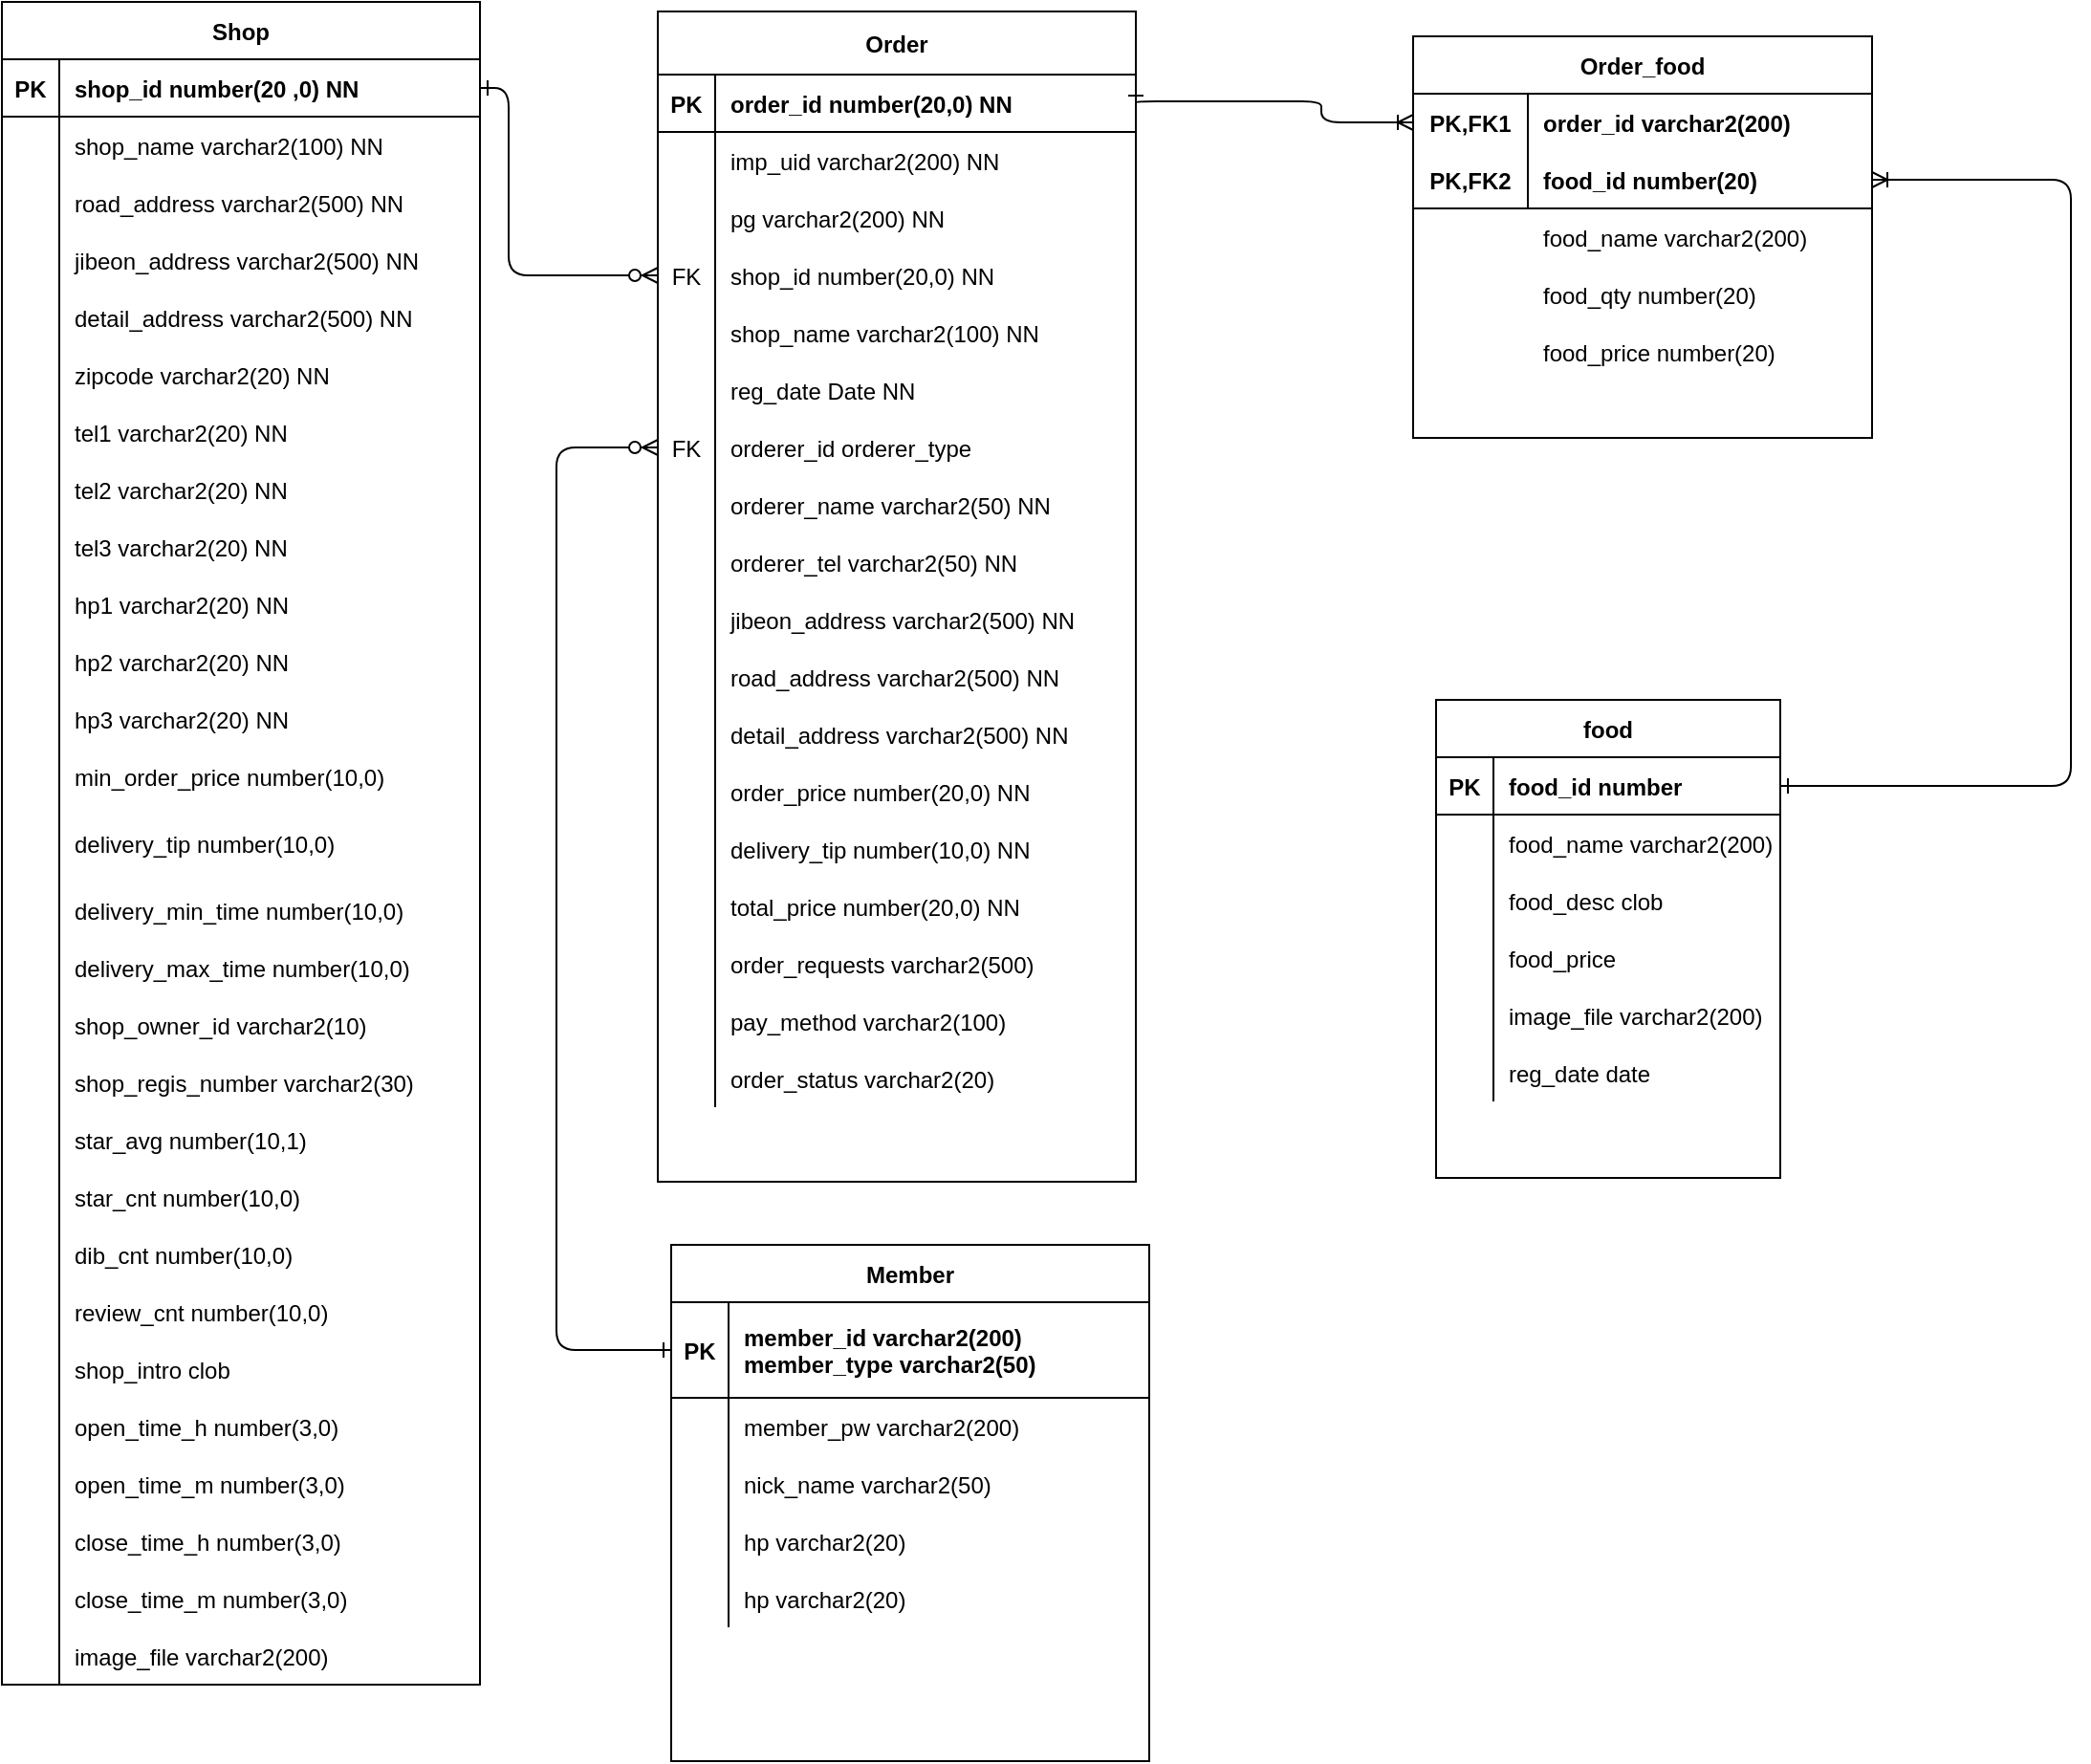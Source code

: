 <mxfile version="14.2.5" type="device"><diagram name="Page-1" id="c4acf3e9-155e-7222-9cf6-157b1a14988f"><mxGraphModel dx="629" dy="519" grid="1" gridSize="10" guides="1" tooltips="1" connect="1" arrows="1" fold="1" page="1" pageScale="1" pageWidth="2000" pageHeight="2000" background="#ffffff" math="0" shadow="0"><root><mxCell id="0"/><mxCell id="1" parent="0"/><mxCell id="vZHJDXO4wQrcUSz2vkI6-68" value="food" style="shape=table;startSize=30;container=1;collapsible=1;childLayout=tableLayout;fixedRows=1;rowLines=0;fontStyle=1;align=center;resizeLast=1;strokeColor=#000000;" parent="1" vertex="1"><mxGeometry x="760" y="465" width="180" height="250" as="geometry"/></mxCell><mxCell id="vZHJDXO4wQrcUSz2vkI6-69" value="" style="shape=partialRectangle;collapsible=0;dropTarget=0;pointerEvents=0;fillColor=none;top=0;left=0;bottom=1;right=0;points=[[0,0.5],[1,0.5]];portConstraint=eastwest;" parent="vZHJDXO4wQrcUSz2vkI6-68" vertex="1"><mxGeometry y="30" width="180" height="30" as="geometry"/></mxCell><mxCell id="vZHJDXO4wQrcUSz2vkI6-70" value="PK" style="shape=partialRectangle;connectable=0;fillColor=none;top=0;left=0;bottom=0;right=0;fontStyle=1;overflow=hidden;" parent="vZHJDXO4wQrcUSz2vkI6-69" vertex="1"><mxGeometry width="30" height="30" as="geometry"/></mxCell><mxCell id="vZHJDXO4wQrcUSz2vkI6-71" value="food_id number" style="shape=partialRectangle;connectable=0;fillColor=none;top=0;left=0;bottom=0;right=0;align=left;spacingLeft=6;fontStyle=1;overflow=hidden;" parent="vZHJDXO4wQrcUSz2vkI6-69" vertex="1"><mxGeometry x="30" width="150" height="30" as="geometry"/></mxCell><mxCell id="vZHJDXO4wQrcUSz2vkI6-72" value="" style="shape=partialRectangle;collapsible=0;dropTarget=0;pointerEvents=0;fillColor=none;top=0;left=0;bottom=0;right=0;points=[[0,0.5],[1,0.5]];portConstraint=eastwest;" parent="vZHJDXO4wQrcUSz2vkI6-68" vertex="1"><mxGeometry y="60" width="180" height="30" as="geometry"/></mxCell><mxCell id="vZHJDXO4wQrcUSz2vkI6-73" value="" style="shape=partialRectangle;connectable=0;fillColor=none;top=0;left=0;bottom=0;right=0;editable=1;overflow=hidden;" parent="vZHJDXO4wQrcUSz2vkI6-72" vertex="1"><mxGeometry width="30" height="30" as="geometry"/></mxCell><mxCell id="vZHJDXO4wQrcUSz2vkI6-74" value="food_name varchar2(200)" style="shape=partialRectangle;connectable=0;fillColor=none;top=0;left=0;bottom=0;right=0;align=left;spacingLeft=6;overflow=hidden;" parent="vZHJDXO4wQrcUSz2vkI6-72" vertex="1"><mxGeometry x="30" width="150" height="30" as="geometry"/></mxCell><mxCell id="vZHJDXO4wQrcUSz2vkI6-75" value="" style="shape=partialRectangle;collapsible=0;dropTarget=0;pointerEvents=0;fillColor=none;top=0;left=0;bottom=0;right=0;points=[[0,0.5],[1,0.5]];portConstraint=eastwest;" parent="vZHJDXO4wQrcUSz2vkI6-68" vertex="1"><mxGeometry y="90" width="180" height="30" as="geometry"/></mxCell><mxCell id="vZHJDXO4wQrcUSz2vkI6-76" value="" style="shape=partialRectangle;connectable=0;fillColor=none;top=0;left=0;bottom=0;right=0;editable=1;overflow=hidden;" parent="vZHJDXO4wQrcUSz2vkI6-75" vertex="1"><mxGeometry width="30" height="30" as="geometry"/></mxCell><mxCell id="vZHJDXO4wQrcUSz2vkI6-77" value="food_desc clob" style="shape=partialRectangle;connectable=0;fillColor=none;top=0;left=0;bottom=0;right=0;align=left;spacingLeft=6;overflow=hidden;" parent="vZHJDXO4wQrcUSz2vkI6-75" vertex="1"><mxGeometry x="30" width="150" height="30" as="geometry"/></mxCell><mxCell id="vZHJDXO4wQrcUSz2vkI6-78" value="" style="shape=partialRectangle;collapsible=0;dropTarget=0;pointerEvents=0;fillColor=none;top=0;left=0;bottom=0;right=0;points=[[0,0.5],[1,0.5]];portConstraint=eastwest;" parent="vZHJDXO4wQrcUSz2vkI6-68" vertex="1"><mxGeometry y="120" width="180" height="30" as="geometry"/></mxCell><mxCell id="vZHJDXO4wQrcUSz2vkI6-79" value="" style="shape=partialRectangle;connectable=0;fillColor=none;top=0;left=0;bottom=0;right=0;editable=1;overflow=hidden;" parent="vZHJDXO4wQrcUSz2vkI6-78" vertex="1"><mxGeometry width="30" height="30" as="geometry"/></mxCell><mxCell id="vZHJDXO4wQrcUSz2vkI6-80" value="food_price" style="shape=partialRectangle;connectable=0;fillColor=none;top=0;left=0;bottom=0;right=0;align=left;spacingLeft=6;overflow=hidden;" parent="vZHJDXO4wQrcUSz2vkI6-78" vertex="1"><mxGeometry x="30" width="150" height="30" as="geometry"/></mxCell><mxCell id="vZHJDXO4wQrcUSz2vkI6-81" value="" style="shape=partialRectangle;collapsible=0;dropTarget=0;pointerEvents=0;fillColor=none;top=0;left=0;bottom=0;right=0;points=[[0,0.5],[1,0.5]];portConstraint=eastwest;" parent="vZHJDXO4wQrcUSz2vkI6-68" vertex="1"><mxGeometry y="150" width="180" height="30" as="geometry"/></mxCell><mxCell id="vZHJDXO4wQrcUSz2vkI6-82" value="" style="shape=partialRectangle;connectable=0;fillColor=none;top=0;left=0;bottom=0;right=0;editable=1;overflow=hidden;" parent="vZHJDXO4wQrcUSz2vkI6-81" vertex="1"><mxGeometry width="30" height="30" as="geometry"/></mxCell><mxCell id="vZHJDXO4wQrcUSz2vkI6-83" value="image_file varchar2(200)" style="shape=partialRectangle;connectable=0;fillColor=none;top=0;left=0;bottom=0;right=0;align=left;spacingLeft=6;overflow=hidden;" parent="vZHJDXO4wQrcUSz2vkI6-81" vertex="1"><mxGeometry x="30" width="150" height="30" as="geometry"/></mxCell><mxCell id="vZHJDXO4wQrcUSz2vkI6-84" value="" style="shape=partialRectangle;collapsible=0;dropTarget=0;pointerEvents=0;fillColor=none;top=0;left=0;bottom=0;right=0;points=[[0,0.5],[1,0.5]];portConstraint=eastwest;" parent="vZHJDXO4wQrcUSz2vkI6-68" vertex="1"><mxGeometry y="180" width="180" height="30" as="geometry"/></mxCell><mxCell id="vZHJDXO4wQrcUSz2vkI6-85" value="" style="shape=partialRectangle;connectable=0;fillColor=none;top=0;left=0;bottom=0;right=0;editable=1;overflow=hidden;" parent="vZHJDXO4wQrcUSz2vkI6-84" vertex="1"><mxGeometry width="30" height="30" as="geometry"/></mxCell><mxCell id="vZHJDXO4wQrcUSz2vkI6-86" value="reg_date date" style="shape=partialRectangle;connectable=0;fillColor=none;top=0;left=0;bottom=0;right=0;align=left;spacingLeft=6;overflow=hidden;" parent="vZHJDXO4wQrcUSz2vkI6-84" vertex="1"><mxGeometry x="30" width="150" height="30" as="geometry"/></mxCell><mxCell id="vZHJDXO4wQrcUSz2vkI6-87" value="" style="edgeStyle=orthogonalEdgeStyle;endArrow=ERoneToMany;startArrow=ERone;endFill=0;startFill=0;entryX=1;entryY=0.5;entryDx=0;entryDy=0;exitX=1;exitY=0.5;exitDx=0;exitDy=0;" parent="1" source="vZHJDXO4wQrcUSz2vkI6-69" target="vZHJDXO4wQrcUSz2vkI6-55" edge="1"><mxGeometry width="100" height="100" relative="1" as="geometry"><mxPoint x="790" y="880.0" as="sourcePoint"/><mxPoint x="990" y="420" as="targetPoint"/><Array as="points"><mxPoint x="1092" y="510"/><mxPoint x="1092" y="193"/></Array></mxGeometry></mxCell><mxCell id="vZHJDXO4wQrcUSz2vkI6-88" value="" style="edgeStyle=orthogonalEdgeStyle;endArrow=ERone;startArrow=ERoneToMany;endFill=0;startFill=0;entryX=1;entryY=0.5;entryDx=0;entryDy=0;exitX=0;exitY=0.5;exitDx=0;exitDy=0;" parent="1" source="vZHJDXO4wQrcUSz2vkI6-52" target="vZHJDXO4wQrcUSz2vkI6-232" edge="1"><mxGeometry width="100" height="100" relative="1" as="geometry"><mxPoint x="410" y="370" as="sourcePoint"/><mxPoint x="740.0" y="195" as="targetPoint"/><Array as="points"><mxPoint x="700" y="163"/><mxPoint x="700" y="152"/></Array></mxGeometry></mxCell><mxCell id="vZHJDXO4wQrcUSz2vkI6-94" value="Shop" style="shape=table;startSize=30;container=1;collapsible=1;childLayout=tableLayout;fixedRows=1;rowLines=0;fontStyle=1;align=center;resizeLast=1;" parent="1" vertex="1"><mxGeometry x="10" y="100" width="250" height="880" as="geometry"/></mxCell><mxCell id="vZHJDXO4wQrcUSz2vkI6-95" value="" style="shape=partialRectangle;collapsible=0;dropTarget=0;pointerEvents=0;fillColor=none;points=[[0,0.5],[1,0.5]];portConstraint=eastwest;top=0;left=0;right=0;bottom=1;" parent="vZHJDXO4wQrcUSz2vkI6-94" vertex="1"><mxGeometry y="30" width="250" height="30" as="geometry"/></mxCell><mxCell id="vZHJDXO4wQrcUSz2vkI6-96" value="PK" style="shape=partialRectangle;overflow=hidden;connectable=0;fillColor=none;top=0;left=0;bottom=0;right=0;fontStyle=1;" parent="vZHJDXO4wQrcUSz2vkI6-95" vertex="1"><mxGeometry width="30" height="30" as="geometry"/></mxCell><mxCell id="vZHJDXO4wQrcUSz2vkI6-97" value="shop_id number(20 ,0) NN" style="shape=partialRectangle;overflow=hidden;connectable=0;fillColor=none;top=0;left=0;bottom=0;right=0;align=left;spacingLeft=6;fontStyle=1;" parent="vZHJDXO4wQrcUSz2vkI6-95" vertex="1"><mxGeometry x="30" width="220" height="30" as="geometry"/></mxCell><mxCell id="vZHJDXO4wQrcUSz2vkI6-98" value="" style="shape=partialRectangle;collapsible=0;dropTarget=0;pointerEvents=0;fillColor=none;points=[[0,0.5],[1,0.5]];portConstraint=eastwest;top=0;left=0;right=0;bottom=0;" parent="vZHJDXO4wQrcUSz2vkI6-94" vertex="1"><mxGeometry y="60" width="250" height="30" as="geometry"/></mxCell><mxCell id="vZHJDXO4wQrcUSz2vkI6-99" value="" style="shape=partialRectangle;overflow=hidden;connectable=0;fillColor=none;top=0;left=0;bottom=0;right=0;" parent="vZHJDXO4wQrcUSz2vkI6-98" vertex="1"><mxGeometry width="30" height="30" as="geometry"/></mxCell><mxCell id="vZHJDXO4wQrcUSz2vkI6-100" value="shop_name varchar2(100) NN" style="shape=partialRectangle;overflow=hidden;connectable=0;fillColor=none;top=0;left=0;bottom=0;right=0;align=left;spacingLeft=6;" parent="vZHJDXO4wQrcUSz2vkI6-98" vertex="1"><mxGeometry x="30" width="220" height="30" as="geometry"/></mxCell><mxCell id="vZHJDXO4wQrcUSz2vkI6-101" value="" style="shape=partialRectangle;collapsible=0;dropTarget=0;pointerEvents=0;fillColor=none;points=[[0,0.5],[1,0.5]];portConstraint=eastwest;top=0;left=0;right=0;bottom=0;" parent="vZHJDXO4wQrcUSz2vkI6-94" vertex="1"><mxGeometry y="90" width="250" height="30" as="geometry"/></mxCell><mxCell id="vZHJDXO4wQrcUSz2vkI6-102" value="" style="shape=partialRectangle;overflow=hidden;connectable=0;fillColor=none;top=0;left=0;bottom=0;right=0;" parent="vZHJDXO4wQrcUSz2vkI6-101" vertex="1"><mxGeometry width="30" height="30" as="geometry"/></mxCell><mxCell id="vZHJDXO4wQrcUSz2vkI6-103" value="road_address varchar2(500) NN" style="shape=partialRectangle;overflow=hidden;connectable=0;fillColor=none;top=0;left=0;bottom=0;right=0;align=left;spacingLeft=6;" parent="vZHJDXO4wQrcUSz2vkI6-101" vertex="1"><mxGeometry x="30" width="220" height="30" as="geometry"/></mxCell><mxCell id="vZHJDXO4wQrcUSz2vkI6-104" value="" style="shape=partialRectangle;collapsible=0;dropTarget=0;pointerEvents=0;fillColor=none;points=[[0,0.5],[1,0.5]];portConstraint=eastwest;top=0;left=0;right=0;bottom=0;" parent="vZHJDXO4wQrcUSz2vkI6-94" vertex="1"><mxGeometry y="120" width="250" height="30" as="geometry"/></mxCell><mxCell id="vZHJDXO4wQrcUSz2vkI6-105" value="" style="shape=partialRectangle;overflow=hidden;connectable=0;fillColor=none;top=0;left=0;bottom=0;right=0;" parent="vZHJDXO4wQrcUSz2vkI6-104" vertex="1"><mxGeometry width="30" height="30" as="geometry"/></mxCell><mxCell id="vZHJDXO4wQrcUSz2vkI6-106" value="jibeon_address varchar2(500) NN" style="shape=partialRectangle;overflow=hidden;connectable=0;fillColor=none;top=0;left=0;bottom=0;right=0;align=left;spacingLeft=6;" parent="vZHJDXO4wQrcUSz2vkI6-104" vertex="1"><mxGeometry x="30" width="220" height="30" as="geometry"/></mxCell><mxCell id="vZHJDXO4wQrcUSz2vkI6-107" value="" style="shape=partialRectangle;collapsible=0;dropTarget=0;pointerEvents=0;fillColor=none;points=[[0,0.5],[1,0.5]];portConstraint=eastwest;top=0;left=0;right=0;bottom=0;" parent="vZHJDXO4wQrcUSz2vkI6-94" vertex="1"><mxGeometry y="150" width="250" height="30" as="geometry"/></mxCell><mxCell id="vZHJDXO4wQrcUSz2vkI6-108" value="" style="shape=partialRectangle;overflow=hidden;connectable=0;fillColor=none;top=0;left=0;bottom=0;right=0;" parent="vZHJDXO4wQrcUSz2vkI6-107" vertex="1"><mxGeometry width="30" height="30" as="geometry"/></mxCell><mxCell id="vZHJDXO4wQrcUSz2vkI6-109" value="detail_address varchar2(500) NN" style="shape=partialRectangle;overflow=hidden;connectable=0;fillColor=none;top=0;left=0;bottom=0;right=0;align=left;spacingLeft=6;" parent="vZHJDXO4wQrcUSz2vkI6-107" vertex="1"><mxGeometry x="30" width="220" height="30" as="geometry"/></mxCell><mxCell id="vZHJDXO4wQrcUSz2vkI6-110" value="" style="shape=partialRectangle;collapsible=0;dropTarget=0;pointerEvents=0;fillColor=none;points=[[0,0.5],[1,0.5]];portConstraint=eastwest;top=0;left=0;right=0;bottom=0;" parent="vZHJDXO4wQrcUSz2vkI6-94" vertex="1"><mxGeometry y="180" width="250" height="30" as="geometry"/></mxCell><mxCell id="vZHJDXO4wQrcUSz2vkI6-111" value="" style="shape=partialRectangle;overflow=hidden;connectable=0;fillColor=none;top=0;left=0;bottom=0;right=0;" parent="vZHJDXO4wQrcUSz2vkI6-110" vertex="1"><mxGeometry width="30" height="30" as="geometry"/></mxCell><mxCell id="vZHJDXO4wQrcUSz2vkI6-112" value="zipcode varchar2(20) NN" style="shape=partialRectangle;overflow=hidden;connectable=0;fillColor=none;top=0;left=0;bottom=0;right=0;align=left;spacingLeft=6;" parent="vZHJDXO4wQrcUSz2vkI6-110" vertex="1"><mxGeometry x="30" width="220" height="30" as="geometry"/></mxCell><mxCell id="vZHJDXO4wQrcUSz2vkI6-113" value="" style="shape=partialRectangle;collapsible=0;dropTarget=0;pointerEvents=0;fillColor=none;points=[[0,0.5],[1,0.5]];portConstraint=eastwest;top=0;left=0;right=0;bottom=0;" parent="vZHJDXO4wQrcUSz2vkI6-94" vertex="1"><mxGeometry y="210" width="250" height="30" as="geometry"/></mxCell><mxCell id="vZHJDXO4wQrcUSz2vkI6-114" value="" style="shape=partialRectangle;overflow=hidden;connectable=0;fillColor=none;top=0;left=0;bottom=0;right=0;" parent="vZHJDXO4wQrcUSz2vkI6-113" vertex="1"><mxGeometry width="30" height="30" as="geometry"/></mxCell><mxCell id="vZHJDXO4wQrcUSz2vkI6-115" value="tel1 varchar2(20) NN" style="shape=partialRectangle;overflow=hidden;connectable=0;fillColor=none;top=0;left=0;bottom=0;right=0;align=left;spacingLeft=6;" parent="vZHJDXO4wQrcUSz2vkI6-113" vertex="1"><mxGeometry x="30" width="220" height="30" as="geometry"/></mxCell><mxCell id="vZHJDXO4wQrcUSz2vkI6-116" value="" style="shape=partialRectangle;collapsible=0;dropTarget=0;pointerEvents=0;fillColor=none;points=[[0,0.5],[1,0.5]];portConstraint=eastwest;top=0;left=0;right=0;bottom=0;" parent="vZHJDXO4wQrcUSz2vkI6-94" vertex="1"><mxGeometry y="240" width="250" height="30" as="geometry"/></mxCell><mxCell id="vZHJDXO4wQrcUSz2vkI6-117" value="" style="shape=partialRectangle;overflow=hidden;connectable=0;fillColor=none;top=0;left=0;bottom=0;right=0;" parent="vZHJDXO4wQrcUSz2vkI6-116" vertex="1"><mxGeometry width="30" height="30" as="geometry"/></mxCell><mxCell id="vZHJDXO4wQrcUSz2vkI6-118" value="tel2 varchar2(20) NN" style="shape=partialRectangle;overflow=hidden;connectable=0;fillColor=none;top=0;left=0;bottom=0;right=0;align=left;spacingLeft=6;" parent="vZHJDXO4wQrcUSz2vkI6-116" vertex="1"><mxGeometry x="30" width="220" height="30" as="geometry"/></mxCell><mxCell id="vZHJDXO4wQrcUSz2vkI6-119" value="" style="shape=partialRectangle;collapsible=0;dropTarget=0;pointerEvents=0;fillColor=none;points=[[0,0.5],[1,0.5]];portConstraint=eastwest;top=0;left=0;right=0;bottom=0;" parent="vZHJDXO4wQrcUSz2vkI6-94" vertex="1"><mxGeometry y="270" width="250" height="30" as="geometry"/></mxCell><mxCell id="vZHJDXO4wQrcUSz2vkI6-120" value="" style="shape=partialRectangle;overflow=hidden;connectable=0;fillColor=none;top=0;left=0;bottom=0;right=0;" parent="vZHJDXO4wQrcUSz2vkI6-119" vertex="1"><mxGeometry width="30" height="30" as="geometry"/></mxCell><mxCell id="vZHJDXO4wQrcUSz2vkI6-121" value="tel3 varchar2(20) NN" style="shape=partialRectangle;overflow=hidden;connectable=0;fillColor=none;top=0;left=0;bottom=0;right=0;align=left;spacingLeft=6;" parent="vZHJDXO4wQrcUSz2vkI6-119" vertex="1"><mxGeometry x="30" width="220" height="30" as="geometry"/></mxCell><mxCell id="vZHJDXO4wQrcUSz2vkI6-122" value="" style="shape=partialRectangle;collapsible=0;dropTarget=0;pointerEvents=0;fillColor=none;points=[[0,0.5],[1,0.5]];portConstraint=eastwest;top=0;left=0;right=0;bottom=0;" parent="vZHJDXO4wQrcUSz2vkI6-94" vertex="1"><mxGeometry y="300" width="250" height="30" as="geometry"/></mxCell><mxCell id="vZHJDXO4wQrcUSz2vkI6-123" value="" style="shape=partialRectangle;overflow=hidden;connectable=0;fillColor=none;top=0;left=0;bottom=0;right=0;" parent="vZHJDXO4wQrcUSz2vkI6-122" vertex="1"><mxGeometry width="30" height="30" as="geometry"/></mxCell><mxCell id="vZHJDXO4wQrcUSz2vkI6-124" value="hp1 varchar2(20) NN" style="shape=partialRectangle;overflow=hidden;connectable=0;fillColor=none;top=0;left=0;bottom=0;right=0;align=left;spacingLeft=6;" parent="vZHJDXO4wQrcUSz2vkI6-122" vertex="1"><mxGeometry x="30" width="220" height="30" as="geometry"/></mxCell><mxCell id="vZHJDXO4wQrcUSz2vkI6-125" value="" style="shape=partialRectangle;collapsible=0;dropTarget=0;pointerEvents=0;fillColor=none;points=[[0,0.5],[1,0.5]];portConstraint=eastwest;top=0;left=0;right=0;bottom=0;" parent="vZHJDXO4wQrcUSz2vkI6-94" vertex="1"><mxGeometry y="330" width="250" height="30" as="geometry"/></mxCell><mxCell id="vZHJDXO4wQrcUSz2vkI6-126" value="" style="shape=partialRectangle;overflow=hidden;connectable=0;fillColor=none;top=0;left=0;bottom=0;right=0;" parent="vZHJDXO4wQrcUSz2vkI6-125" vertex="1"><mxGeometry width="30" height="30" as="geometry"/></mxCell><mxCell id="vZHJDXO4wQrcUSz2vkI6-127" value="hp2 varchar2(20) NN" style="shape=partialRectangle;overflow=hidden;connectable=0;fillColor=none;top=0;left=0;bottom=0;right=0;align=left;spacingLeft=6;" parent="vZHJDXO4wQrcUSz2vkI6-125" vertex="1"><mxGeometry x="30" width="220" height="30" as="geometry"/></mxCell><mxCell id="vZHJDXO4wQrcUSz2vkI6-128" value="" style="shape=partialRectangle;collapsible=0;dropTarget=0;pointerEvents=0;fillColor=none;points=[[0,0.5],[1,0.5]];portConstraint=eastwest;top=0;left=0;right=0;bottom=0;" parent="vZHJDXO4wQrcUSz2vkI6-94" vertex="1"><mxGeometry y="360" width="250" height="30" as="geometry"/></mxCell><mxCell id="vZHJDXO4wQrcUSz2vkI6-129" value="" style="shape=partialRectangle;overflow=hidden;connectable=0;fillColor=none;top=0;left=0;bottom=0;right=0;" parent="vZHJDXO4wQrcUSz2vkI6-128" vertex="1"><mxGeometry width="30" height="30" as="geometry"/></mxCell><mxCell id="vZHJDXO4wQrcUSz2vkI6-130" value="hp3 varchar2(20) NN" style="shape=partialRectangle;overflow=hidden;connectable=0;fillColor=none;top=0;left=0;bottom=0;right=0;align=left;spacingLeft=6;" parent="vZHJDXO4wQrcUSz2vkI6-128" vertex="1"><mxGeometry x="30" width="220" height="30" as="geometry"/></mxCell><mxCell id="vZHJDXO4wQrcUSz2vkI6-131" value="" style="shape=partialRectangle;collapsible=0;dropTarget=0;pointerEvents=0;fillColor=none;points=[[0,0.5],[1,0.5]];portConstraint=eastwest;top=0;left=0;right=0;bottom=0;" parent="vZHJDXO4wQrcUSz2vkI6-94" vertex="1"><mxGeometry y="390" width="250" height="30" as="geometry"/></mxCell><mxCell id="vZHJDXO4wQrcUSz2vkI6-132" value="" style="shape=partialRectangle;overflow=hidden;connectable=0;fillColor=none;top=0;left=0;bottom=0;right=0;" parent="vZHJDXO4wQrcUSz2vkI6-131" vertex="1"><mxGeometry width="30" height="30" as="geometry"/></mxCell><mxCell id="vZHJDXO4wQrcUSz2vkI6-133" value="min_order_price number(10,0) " style="shape=partialRectangle;overflow=hidden;connectable=0;fillColor=none;top=0;left=0;bottom=0;right=0;align=left;spacingLeft=6;" parent="vZHJDXO4wQrcUSz2vkI6-131" vertex="1"><mxGeometry x="30" width="220" height="30" as="geometry"/></mxCell><mxCell id="vZHJDXO4wQrcUSz2vkI6-134" value="" style="shape=partialRectangle;collapsible=0;dropTarget=0;pointerEvents=0;fillColor=none;points=[[0,0.5],[1,0.5]];portConstraint=eastwest;top=0;left=0;right=0;bottom=0;" parent="vZHJDXO4wQrcUSz2vkI6-94" vertex="1"><mxGeometry y="420" width="250" height="40" as="geometry"/></mxCell><mxCell id="vZHJDXO4wQrcUSz2vkI6-135" value="" style="shape=partialRectangle;overflow=hidden;connectable=0;fillColor=none;top=0;left=0;bottom=0;right=0;" parent="vZHJDXO4wQrcUSz2vkI6-134" vertex="1"><mxGeometry width="30" height="40" as="geometry"/></mxCell><mxCell id="vZHJDXO4wQrcUSz2vkI6-136" value="delivery_tip number(10,0) " style="shape=partialRectangle;overflow=hidden;connectable=0;fillColor=none;top=0;left=0;bottom=0;right=0;align=left;spacingLeft=6;" parent="vZHJDXO4wQrcUSz2vkI6-134" vertex="1"><mxGeometry x="30" width="220" height="40" as="geometry"/></mxCell><mxCell id="vZHJDXO4wQrcUSz2vkI6-137" value="" style="shape=partialRectangle;collapsible=0;dropTarget=0;pointerEvents=0;fillColor=none;points=[[0,0.5],[1,0.5]];portConstraint=eastwest;top=0;left=0;right=0;bottom=0;" parent="vZHJDXO4wQrcUSz2vkI6-94" vertex="1"><mxGeometry y="460" width="250" height="30" as="geometry"/></mxCell><mxCell id="vZHJDXO4wQrcUSz2vkI6-138" value="" style="shape=partialRectangle;overflow=hidden;connectable=0;fillColor=none;top=0;left=0;bottom=0;right=0;" parent="vZHJDXO4wQrcUSz2vkI6-137" vertex="1"><mxGeometry width="30" height="30" as="geometry"/></mxCell><mxCell id="vZHJDXO4wQrcUSz2vkI6-139" value="delivery_min_time number(10,0) " style="shape=partialRectangle;overflow=hidden;connectable=0;fillColor=none;top=0;left=0;bottom=0;right=0;align=left;spacingLeft=6;" parent="vZHJDXO4wQrcUSz2vkI6-137" vertex="1"><mxGeometry x="30" width="220" height="30" as="geometry"/></mxCell><mxCell id="vZHJDXO4wQrcUSz2vkI6-140" value="" style="shape=partialRectangle;collapsible=0;dropTarget=0;pointerEvents=0;fillColor=none;points=[[0,0.5],[1,0.5]];portConstraint=eastwest;top=0;left=0;right=0;bottom=0;" parent="vZHJDXO4wQrcUSz2vkI6-94" vertex="1"><mxGeometry y="490" width="250" height="30" as="geometry"/></mxCell><mxCell id="vZHJDXO4wQrcUSz2vkI6-141" value="" style="shape=partialRectangle;overflow=hidden;connectable=0;fillColor=none;top=0;left=0;bottom=0;right=0;" parent="vZHJDXO4wQrcUSz2vkI6-140" vertex="1"><mxGeometry width="30" height="30" as="geometry"/></mxCell><mxCell id="vZHJDXO4wQrcUSz2vkI6-142" value="delivery_max_time number(10,0) " style="shape=partialRectangle;overflow=hidden;connectable=0;fillColor=none;top=0;left=0;bottom=0;right=0;align=left;spacingLeft=6;" parent="vZHJDXO4wQrcUSz2vkI6-140" vertex="1"><mxGeometry x="30" width="220" height="30" as="geometry"/></mxCell><mxCell id="vZHJDXO4wQrcUSz2vkI6-143" value="" style="shape=partialRectangle;collapsible=0;dropTarget=0;pointerEvents=0;fillColor=none;points=[[0,0.5],[1,0.5]];portConstraint=eastwest;top=0;left=0;right=0;bottom=0;" parent="vZHJDXO4wQrcUSz2vkI6-94" vertex="1"><mxGeometry y="520" width="250" height="30" as="geometry"/></mxCell><mxCell id="vZHJDXO4wQrcUSz2vkI6-144" value="" style="shape=partialRectangle;overflow=hidden;connectable=0;fillColor=none;top=0;left=0;bottom=0;right=0;" parent="vZHJDXO4wQrcUSz2vkI6-143" vertex="1"><mxGeometry width="30" height="30" as="geometry"/></mxCell><mxCell id="vZHJDXO4wQrcUSz2vkI6-145" value="shop_owner_id varchar2(10) " style="shape=partialRectangle;overflow=hidden;connectable=0;fillColor=none;top=0;left=0;bottom=0;right=0;align=left;spacingLeft=6;" parent="vZHJDXO4wQrcUSz2vkI6-143" vertex="1"><mxGeometry x="30" width="220" height="30" as="geometry"/></mxCell><mxCell id="vZHJDXO4wQrcUSz2vkI6-146" value="" style="shape=partialRectangle;collapsible=0;dropTarget=0;pointerEvents=0;fillColor=none;points=[[0,0.5],[1,0.5]];portConstraint=eastwest;top=0;left=0;right=0;bottom=0;" parent="vZHJDXO4wQrcUSz2vkI6-94" vertex="1"><mxGeometry y="550" width="250" height="30" as="geometry"/></mxCell><mxCell id="vZHJDXO4wQrcUSz2vkI6-147" value="" style="shape=partialRectangle;overflow=hidden;connectable=0;fillColor=none;top=0;left=0;bottom=0;right=0;" parent="vZHJDXO4wQrcUSz2vkI6-146" vertex="1"><mxGeometry width="30" height="30" as="geometry"/></mxCell><mxCell id="vZHJDXO4wQrcUSz2vkI6-148" value="shop_regis_number varchar2(30) " style="shape=partialRectangle;overflow=hidden;connectable=0;fillColor=none;top=0;left=0;bottom=0;right=0;align=left;spacingLeft=6;" parent="vZHJDXO4wQrcUSz2vkI6-146" vertex="1"><mxGeometry x="30" width="220" height="30" as="geometry"/></mxCell><mxCell id="vZHJDXO4wQrcUSz2vkI6-149" value="" style="shape=partialRectangle;collapsible=0;dropTarget=0;pointerEvents=0;fillColor=none;points=[[0,0.5],[1,0.5]];portConstraint=eastwest;top=0;left=0;right=0;bottom=0;" parent="vZHJDXO4wQrcUSz2vkI6-94" vertex="1"><mxGeometry y="580" width="250" height="30" as="geometry"/></mxCell><mxCell id="vZHJDXO4wQrcUSz2vkI6-150" value="" style="shape=partialRectangle;overflow=hidden;connectable=0;fillColor=none;top=0;left=0;bottom=0;right=0;" parent="vZHJDXO4wQrcUSz2vkI6-149" vertex="1"><mxGeometry width="30" height="30" as="geometry"/></mxCell><mxCell id="vZHJDXO4wQrcUSz2vkI6-151" value="star_avg number(10,1) " style="shape=partialRectangle;overflow=hidden;connectable=0;fillColor=none;top=0;left=0;bottom=0;right=0;align=left;spacingLeft=6;" parent="vZHJDXO4wQrcUSz2vkI6-149" vertex="1"><mxGeometry x="30" width="220" height="30" as="geometry"/></mxCell><mxCell id="vZHJDXO4wQrcUSz2vkI6-152" value="" style="shape=partialRectangle;collapsible=0;dropTarget=0;pointerEvents=0;fillColor=none;points=[[0,0.5],[1,0.5]];portConstraint=eastwest;top=0;left=0;right=0;bottom=0;" parent="vZHJDXO4wQrcUSz2vkI6-94" vertex="1"><mxGeometry y="610" width="250" height="30" as="geometry"/></mxCell><mxCell id="vZHJDXO4wQrcUSz2vkI6-153" value="" style="shape=partialRectangle;overflow=hidden;connectable=0;fillColor=none;top=0;left=0;bottom=0;right=0;" parent="vZHJDXO4wQrcUSz2vkI6-152" vertex="1"><mxGeometry width="30" height="30" as="geometry"/></mxCell><mxCell id="vZHJDXO4wQrcUSz2vkI6-154" value="star_cnt number(10,0)" style="shape=partialRectangle;overflow=hidden;connectable=0;fillColor=none;top=0;left=0;bottom=0;right=0;align=left;spacingLeft=6;" parent="vZHJDXO4wQrcUSz2vkI6-152" vertex="1"><mxGeometry x="30" width="220" height="30" as="geometry"/></mxCell><mxCell id="vZHJDXO4wQrcUSz2vkI6-155" value="" style="shape=partialRectangle;collapsible=0;dropTarget=0;pointerEvents=0;fillColor=none;points=[[0,0.5],[1,0.5]];portConstraint=eastwest;top=0;left=0;right=0;bottom=0;" parent="vZHJDXO4wQrcUSz2vkI6-94" vertex="1"><mxGeometry y="640" width="250" height="30" as="geometry"/></mxCell><mxCell id="vZHJDXO4wQrcUSz2vkI6-156" value="" style="shape=partialRectangle;overflow=hidden;connectable=0;fillColor=none;top=0;left=0;bottom=0;right=0;" parent="vZHJDXO4wQrcUSz2vkI6-155" vertex="1"><mxGeometry width="30" height="30" as="geometry"/></mxCell><mxCell id="vZHJDXO4wQrcUSz2vkI6-157" value="dib_cnt number(10,0)" style="shape=partialRectangle;overflow=hidden;connectable=0;fillColor=none;top=0;left=0;bottom=0;right=0;align=left;spacingLeft=6;" parent="vZHJDXO4wQrcUSz2vkI6-155" vertex="1"><mxGeometry x="30" width="220" height="30" as="geometry"/></mxCell><mxCell id="vZHJDXO4wQrcUSz2vkI6-158" value="" style="shape=partialRectangle;collapsible=0;dropTarget=0;pointerEvents=0;fillColor=none;points=[[0,0.5],[1,0.5]];portConstraint=eastwest;top=0;left=0;right=0;bottom=0;" parent="vZHJDXO4wQrcUSz2vkI6-94" vertex="1"><mxGeometry y="670" width="250" height="30" as="geometry"/></mxCell><mxCell id="vZHJDXO4wQrcUSz2vkI6-159" value="" style="shape=partialRectangle;overflow=hidden;connectable=0;fillColor=none;top=0;left=0;bottom=0;right=0;" parent="vZHJDXO4wQrcUSz2vkI6-158" vertex="1"><mxGeometry width="30" height="30" as="geometry"/></mxCell><mxCell id="vZHJDXO4wQrcUSz2vkI6-160" value="review_cnt number(10,0)" style="shape=partialRectangle;overflow=hidden;connectable=0;fillColor=none;top=0;left=0;bottom=0;right=0;align=left;spacingLeft=6;" parent="vZHJDXO4wQrcUSz2vkI6-158" vertex="1"><mxGeometry x="30" width="220" height="30" as="geometry"/></mxCell><mxCell id="vZHJDXO4wQrcUSz2vkI6-161" value="" style="shape=partialRectangle;collapsible=0;dropTarget=0;pointerEvents=0;fillColor=none;points=[[0,0.5],[1,0.5]];portConstraint=eastwest;top=0;left=0;right=0;bottom=0;" parent="vZHJDXO4wQrcUSz2vkI6-94" vertex="1"><mxGeometry y="700" width="250" height="30" as="geometry"/></mxCell><mxCell id="vZHJDXO4wQrcUSz2vkI6-162" value="" style="shape=partialRectangle;overflow=hidden;connectable=0;fillColor=none;top=0;left=0;bottom=0;right=0;" parent="vZHJDXO4wQrcUSz2vkI6-161" vertex="1"><mxGeometry width="30" height="30" as="geometry"/></mxCell><mxCell id="vZHJDXO4wQrcUSz2vkI6-163" value="shop_intro clob" style="shape=partialRectangle;overflow=hidden;connectable=0;fillColor=none;top=0;left=0;bottom=0;right=0;align=left;spacingLeft=6;" parent="vZHJDXO4wQrcUSz2vkI6-161" vertex="1"><mxGeometry x="30" width="220" height="30" as="geometry"/></mxCell><mxCell id="vZHJDXO4wQrcUSz2vkI6-164" value="" style="shape=partialRectangle;collapsible=0;dropTarget=0;pointerEvents=0;fillColor=none;points=[[0,0.5],[1,0.5]];portConstraint=eastwest;top=0;left=0;right=0;bottom=0;" parent="vZHJDXO4wQrcUSz2vkI6-94" vertex="1"><mxGeometry y="730" width="250" height="30" as="geometry"/></mxCell><mxCell id="vZHJDXO4wQrcUSz2vkI6-165" value="" style="shape=partialRectangle;overflow=hidden;connectable=0;fillColor=none;top=0;left=0;bottom=0;right=0;" parent="vZHJDXO4wQrcUSz2vkI6-164" vertex="1"><mxGeometry width="30" height="30" as="geometry"/></mxCell><mxCell id="vZHJDXO4wQrcUSz2vkI6-166" value="open_time_h number(3,0)" style="shape=partialRectangle;overflow=hidden;connectable=0;fillColor=none;top=0;left=0;bottom=0;right=0;align=left;spacingLeft=6;" parent="vZHJDXO4wQrcUSz2vkI6-164" vertex="1"><mxGeometry x="30" width="220" height="30" as="geometry"/></mxCell><mxCell id="vZHJDXO4wQrcUSz2vkI6-167" value="" style="shape=partialRectangle;collapsible=0;dropTarget=0;pointerEvents=0;fillColor=none;points=[[0,0.5],[1,0.5]];portConstraint=eastwest;top=0;left=0;right=0;bottom=0;" parent="vZHJDXO4wQrcUSz2vkI6-94" vertex="1"><mxGeometry y="760" width="250" height="30" as="geometry"/></mxCell><mxCell id="vZHJDXO4wQrcUSz2vkI6-168" value="" style="shape=partialRectangle;overflow=hidden;connectable=0;fillColor=none;top=0;left=0;bottom=0;right=0;" parent="vZHJDXO4wQrcUSz2vkI6-167" vertex="1"><mxGeometry width="30" height="30" as="geometry"/></mxCell><mxCell id="vZHJDXO4wQrcUSz2vkI6-169" value="open_time_m number(3,0)" style="shape=partialRectangle;overflow=hidden;connectable=0;fillColor=none;top=0;left=0;bottom=0;right=0;align=left;spacingLeft=6;" parent="vZHJDXO4wQrcUSz2vkI6-167" vertex="1"><mxGeometry x="30" width="220" height="30" as="geometry"/></mxCell><mxCell id="vZHJDXO4wQrcUSz2vkI6-170" value="" style="shape=partialRectangle;collapsible=0;dropTarget=0;pointerEvents=0;fillColor=none;points=[[0,0.5],[1,0.5]];portConstraint=eastwest;top=0;left=0;right=0;bottom=0;" parent="vZHJDXO4wQrcUSz2vkI6-94" vertex="1"><mxGeometry y="790" width="250" height="30" as="geometry"/></mxCell><mxCell id="vZHJDXO4wQrcUSz2vkI6-171" value="" style="shape=partialRectangle;overflow=hidden;connectable=0;fillColor=none;top=0;left=0;bottom=0;right=0;" parent="vZHJDXO4wQrcUSz2vkI6-170" vertex="1"><mxGeometry width="30" height="30" as="geometry"/></mxCell><mxCell id="vZHJDXO4wQrcUSz2vkI6-172" value="close_time_h number(3,0)" style="shape=partialRectangle;overflow=hidden;connectable=0;fillColor=none;top=0;left=0;bottom=0;right=0;align=left;spacingLeft=6;" parent="vZHJDXO4wQrcUSz2vkI6-170" vertex="1"><mxGeometry x="30" width="220" height="30" as="geometry"/></mxCell><mxCell id="vZHJDXO4wQrcUSz2vkI6-173" value="" style="shape=partialRectangle;collapsible=0;dropTarget=0;pointerEvents=0;fillColor=none;points=[[0,0.5],[1,0.5]];portConstraint=eastwest;top=0;left=0;right=0;bottom=0;" parent="vZHJDXO4wQrcUSz2vkI6-94" vertex="1"><mxGeometry y="820" width="250" height="30" as="geometry"/></mxCell><mxCell id="vZHJDXO4wQrcUSz2vkI6-174" value="" style="shape=partialRectangle;overflow=hidden;connectable=0;fillColor=none;top=0;left=0;bottom=0;right=0;" parent="vZHJDXO4wQrcUSz2vkI6-173" vertex="1"><mxGeometry width="30" height="30" as="geometry"/></mxCell><mxCell id="vZHJDXO4wQrcUSz2vkI6-175" value="close_time_m number(3,0)" style="shape=partialRectangle;overflow=hidden;connectable=0;fillColor=none;top=0;left=0;bottom=0;right=0;align=left;spacingLeft=6;" parent="vZHJDXO4wQrcUSz2vkI6-173" vertex="1"><mxGeometry x="30" width="220" height="30" as="geometry"/></mxCell><mxCell id="vZHJDXO4wQrcUSz2vkI6-176" value="" style="shape=partialRectangle;collapsible=0;dropTarget=0;pointerEvents=0;fillColor=none;points=[[0,0.5],[1,0.5]];portConstraint=eastwest;top=0;left=0;right=0;bottom=0;" parent="vZHJDXO4wQrcUSz2vkI6-94" vertex="1"><mxGeometry y="850" width="250" height="30" as="geometry"/></mxCell><mxCell id="vZHJDXO4wQrcUSz2vkI6-177" value="" style="shape=partialRectangle;overflow=hidden;connectable=0;fillColor=none;top=0;left=0;bottom=0;right=0;" parent="vZHJDXO4wQrcUSz2vkI6-176" vertex="1"><mxGeometry width="30" height="30" as="geometry"/></mxCell><mxCell id="vZHJDXO4wQrcUSz2vkI6-178" value="image_file varchar2(200)" style="shape=partialRectangle;overflow=hidden;connectable=0;fillColor=none;top=0;left=0;bottom=0;right=0;align=left;spacingLeft=6;" parent="vZHJDXO4wQrcUSz2vkI6-176" vertex="1"><mxGeometry x="30" width="220" height="30" as="geometry"/></mxCell><mxCell id="vZHJDXO4wQrcUSz2vkI6-204" value="" style="edgeStyle=orthogonalEdgeStyle;endArrow=ERone;startArrow=ERzeroToMany;endFill=0;startFill=1;entryX=1;entryY=0.5;entryDx=0;entryDy=0;exitX=0;exitY=0.5;exitDx=0;exitDy=0;" parent="1" source="vZHJDXO4wQrcUSz2vkI6-238" target="vZHJDXO4wQrcUSz2vkI6-95" edge="1"><mxGeometry width="100" height="100" relative="1" as="geometry"><mxPoint x="303" y="211.35" as="sourcePoint"/><mxPoint x="250" y="345" as="targetPoint"/><Array as="points"><mxPoint x="275" y="243"/><mxPoint x="275" y="145"/></Array></mxGeometry></mxCell><mxCell id="vZHJDXO4wQrcUSz2vkI6-216" value="" style="group" parent="1" vertex="1" connectable="0"><mxGeometry x="748" y="118" width="240" height="210" as="geometry"/></mxCell><mxCell id="vZHJDXO4wQrcUSz2vkI6-89" value="" style="group" parent="vZHJDXO4wQrcUSz2vkI6-216" vertex="1" connectable="0"><mxGeometry width="240" height="210" as="geometry"/></mxCell><mxCell id="vZHJDXO4wQrcUSz2vkI6-65" value="food_name varchar2(200)" style="shape=partialRectangle;connectable=0;fillColor=none;top=0;left=0;bottom=0;right=0;align=left;spacingLeft=6;fontStyle=0;overflow=hidden;" parent="vZHJDXO4wQrcUSz2vkI6-89" vertex="1"><mxGeometry x="60" y="90" width="180" height="30" as="geometry"/></mxCell><mxCell id="vZHJDXO4wQrcUSz2vkI6-90" value="food_qty number(20)" style="shape=partialRectangle;connectable=0;fillColor=none;top=0;left=0;bottom=0;right=0;align=left;spacingLeft=6;fontStyle=0;overflow=hidden;" parent="vZHJDXO4wQrcUSz2vkI6-89" vertex="1"><mxGeometry x="60" y="120" width="180" height="30" as="geometry"/></mxCell><mxCell id="vZHJDXO4wQrcUSz2vkI6-307" value="food_price number(20)" style="shape=partialRectangle;connectable=0;fillColor=none;top=0;left=0;bottom=0;right=0;align=left;spacingLeft=6;fontStyle=0;overflow=hidden;" parent="vZHJDXO4wQrcUSz2vkI6-89" vertex="1"><mxGeometry x="60" y="150" width="180" height="30" as="geometry"/></mxCell><mxCell id="vZHJDXO4wQrcUSz2vkI6-51" value="Order_food" style="shape=table;startSize=30;container=1;collapsible=1;childLayout=tableLayout;fixedRows=1;rowLines=0;fontStyle=1;align=center;resizeLast=1;strokeColor=#000000;" parent="vZHJDXO4wQrcUSz2vkI6-216" vertex="1"><mxGeometry width="240" height="210" as="geometry"/></mxCell><mxCell id="vZHJDXO4wQrcUSz2vkI6-52" value="" style="shape=partialRectangle;collapsible=0;dropTarget=0;pointerEvents=0;fillColor=none;top=0;left=0;bottom=0;right=0;points=[[0,0.5],[1,0.5]];portConstraint=eastwest;" parent="vZHJDXO4wQrcUSz2vkI6-51" vertex="1"><mxGeometry y="30" width="240" height="30" as="geometry"/></mxCell><mxCell id="vZHJDXO4wQrcUSz2vkI6-53" value="PK,FK1" style="shape=partialRectangle;connectable=0;fillColor=none;top=0;left=0;bottom=0;right=0;fontStyle=1;overflow=hidden;" parent="vZHJDXO4wQrcUSz2vkI6-52" vertex="1"><mxGeometry width="60" height="30" as="geometry"/></mxCell><mxCell id="vZHJDXO4wQrcUSz2vkI6-54" value="order_id varchar2(200)" style="shape=partialRectangle;connectable=0;fillColor=none;top=0;left=0;bottom=0;right=0;align=left;spacingLeft=6;fontStyle=1;overflow=hidden;" parent="vZHJDXO4wQrcUSz2vkI6-52" vertex="1"><mxGeometry x="60" width="180" height="30" as="geometry"/></mxCell><mxCell id="vZHJDXO4wQrcUSz2vkI6-55" value="" style="shape=partialRectangle;collapsible=0;dropTarget=0;pointerEvents=0;fillColor=none;top=0;left=0;bottom=1;right=0;points=[[0,0.5],[1,0.5]];portConstraint=eastwest;" parent="vZHJDXO4wQrcUSz2vkI6-51" vertex="1"><mxGeometry y="60" width="240" height="30" as="geometry"/></mxCell><mxCell id="vZHJDXO4wQrcUSz2vkI6-56" value="PK,FK2" style="shape=partialRectangle;connectable=0;fillColor=none;top=0;left=0;bottom=0;right=0;fontStyle=1;overflow=hidden;" parent="vZHJDXO4wQrcUSz2vkI6-55" vertex="1"><mxGeometry width="60" height="30" as="geometry"/></mxCell><mxCell id="vZHJDXO4wQrcUSz2vkI6-57" value="food_id number(20)" style="shape=partialRectangle;connectable=0;fillColor=none;top=0;left=0;bottom=0;right=0;align=left;spacingLeft=6;fontStyle=1;overflow=hidden;" parent="vZHJDXO4wQrcUSz2vkI6-55" vertex="1"><mxGeometry x="60" width="180" height="30" as="geometry"/></mxCell><mxCell id="vZHJDXO4wQrcUSz2vkI6-277" value="" style="group" parent="1" vertex="1" connectable="0"><mxGeometry x="353" y="105" width="250" height="482" as="geometry"/></mxCell><mxCell id="vZHJDXO4wQrcUSz2vkI6-231" value="Order" style="shape=table;startSize=33;container=1;collapsible=1;childLayout=tableLayout;fixedRows=1;rowLines=0;fontStyle=1;align=center;resizeLast=1;" parent="vZHJDXO4wQrcUSz2vkI6-277" vertex="1"><mxGeometry width="250" height="612" as="geometry"><mxRectangle x="450" y="280" width="90" height="30" as="alternateBounds"/></mxGeometry></mxCell><mxCell id="vZHJDXO4wQrcUSz2vkI6-232" value="" style="shape=partialRectangle;collapsible=0;dropTarget=0;pointerEvents=0;fillColor=none;points=[[0,0.5],[1,0.5]];portConstraint=eastwest;top=0;left=0;right=0;bottom=1;" parent="vZHJDXO4wQrcUSz2vkI6-231" vertex="1"><mxGeometry y="33" width="250" height="30" as="geometry"/></mxCell><mxCell id="vZHJDXO4wQrcUSz2vkI6-233" value="PK" style="shape=partialRectangle;overflow=hidden;connectable=0;fillColor=none;top=0;left=0;bottom=0;right=0;fontStyle=1;" parent="vZHJDXO4wQrcUSz2vkI6-232" vertex="1"><mxGeometry width="30" height="30" as="geometry"/></mxCell><mxCell id="vZHJDXO4wQrcUSz2vkI6-234" value="order_id number(20,0) NN" style="shape=partialRectangle;overflow=hidden;connectable=0;fillColor=none;top=0;left=0;bottom=0;right=0;align=left;spacingLeft=6;fontStyle=1;" parent="vZHJDXO4wQrcUSz2vkI6-232" vertex="1"><mxGeometry x="30" width="220" height="30" as="geometry"/></mxCell><mxCell id="vZHJDXO4wQrcUSz2vkI6-235" value="" style="shape=partialRectangle;collapsible=0;dropTarget=0;pointerEvents=0;fillColor=none;points=[[0,0.5],[1,0.5]];portConstraint=eastwest;top=0;left=0;right=0;bottom=0;" parent="vZHJDXO4wQrcUSz2vkI6-231" vertex="1"><mxGeometry y="63" width="250" height="30" as="geometry"/></mxCell><mxCell id="vZHJDXO4wQrcUSz2vkI6-236" value="" style="shape=partialRectangle;overflow=hidden;connectable=0;fillColor=none;top=0;left=0;bottom=0;right=0;" parent="vZHJDXO4wQrcUSz2vkI6-235" vertex="1"><mxGeometry width="30" height="30" as="geometry"/></mxCell><mxCell id="vZHJDXO4wQrcUSz2vkI6-237" value="imp_uid varchar2(200) NN" style="shape=partialRectangle;overflow=hidden;connectable=0;fillColor=none;top=0;left=0;bottom=0;right=0;align=left;spacingLeft=6;" parent="vZHJDXO4wQrcUSz2vkI6-235" vertex="1"><mxGeometry x="30" width="220" height="30" as="geometry"/></mxCell><mxCell id="wfxfMCF0j-r-1VAU2M37-4" value="" style="shape=partialRectangle;collapsible=0;dropTarget=0;pointerEvents=0;fillColor=none;points=[[0,0.5],[1,0.5]];portConstraint=eastwest;top=0;left=0;right=0;bottom=0;" parent="vZHJDXO4wQrcUSz2vkI6-231" vertex="1"><mxGeometry y="93" width="250" height="30" as="geometry"/></mxCell><mxCell id="wfxfMCF0j-r-1VAU2M37-5" value="" style="shape=partialRectangle;overflow=hidden;connectable=0;fillColor=none;top=0;left=0;bottom=0;right=0;" parent="wfxfMCF0j-r-1VAU2M37-4" vertex="1"><mxGeometry width="30" height="30" as="geometry"/></mxCell><mxCell id="wfxfMCF0j-r-1VAU2M37-6" value="pg varchar2(200) NN" style="shape=partialRectangle;overflow=hidden;connectable=0;fillColor=none;top=0;left=0;bottom=0;right=0;align=left;spacingLeft=6;" parent="wfxfMCF0j-r-1VAU2M37-4" vertex="1"><mxGeometry x="30" width="220" height="30" as="geometry"/></mxCell><mxCell id="vZHJDXO4wQrcUSz2vkI6-238" value="" style="shape=partialRectangle;collapsible=0;dropTarget=0;pointerEvents=0;fillColor=none;points=[[0,0.5],[1,0.5]];portConstraint=eastwest;top=0;left=0;right=0;bottom=0;" parent="vZHJDXO4wQrcUSz2vkI6-231" vertex="1"><mxGeometry y="123" width="250" height="30" as="geometry"/></mxCell><mxCell id="vZHJDXO4wQrcUSz2vkI6-239" value="FK" style="shape=partialRectangle;overflow=hidden;connectable=0;fillColor=none;top=0;left=0;bottom=0;right=0;" parent="vZHJDXO4wQrcUSz2vkI6-238" vertex="1"><mxGeometry width="30" height="30" as="geometry"/></mxCell><mxCell id="vZHJDXO4wQrcUSz2vkI6-240" value="shop_id number(20,0) NN" style="shape=partialRectangle;overflow=hidden;connectable=0;fillColor=none;top=0;left=0;bottom=0;right=0;align=left;spacingLeft=6;" parent="vZHJDXO4wQrcUSz2vkI6-238" vertex="1"><mxGeometry x="30" width="220" height="30" as="geometry"/></mxCell><mxCell id="vZHJDXO4wQrcUSz2vkI6-241" value="" style="shape=partialRectangle;collapsible=0;dropTarget=0;pointerEvents=0;fillColor=none;points=[[0,0.5],[1,0.5]];portConstraint=eastwest;top=0;left=0;right=0;bottom=0;" parent="vZHJDXO4wQrcUSz2vkI6-231" vertex="1"><mxGeometry y="153" width="250" height="30" as="geometry"/></mxCell><mxCell id="vZHJDXO4wQrcUSz2vkI6-242" value="" style="shape=partialRectangle;overflow=hidden;connectable=0;fillColor=none;top=0;left=0;bottom=0;right=0;" parent="vZHJDXO4wQrcUSz2vkI6-241" vertex="1"><mxGeometry width="30" height="30" as="geometry"/></mxCell><mxCell id="vZHJDXO4wQrcUSz2vkI6-243" value="shop_name varchar2(100) NN" style="shape=partialRectangle;overflow=hidden;connectable=0;fillColor=none;top=0;left=0;bottom=0;right=0;align=left;spacingLeft=6;" parent="vZHJDXO4wQrcUSz2vkI6-241" vertex="1"><mxGeometry x="30" width="220" height="30" as="geometry"/></mxCell><mxCell id="vZHJDXO4wQrcUSz2vkI6-244" value="" style="shape=partialRectangle;collapsible=0;dropTarget=0;pointerEvents=0;fillColor=none;points=[[0,0.5],[1,0.5]];portConstraint=eastwest;top=0;left=0;right=0;bottom=0;" parent="vZHJDXO4wQrcUSz2vkI6-231" vertex="1"><mxGeometry y="183" width="250" height="30" as="geometry"/></mxCell><mxCell id="vZHJDXO4wQrcUSz2vkI6-245" value="" style="shape=partialRectangle;overflow=hidden;connectable=0;fillColor=none;top=0;left=0;bottom=0;right=0;" parent="vZHJDXO4wQrcUSz2vkI6-244" vertex="1"><mxGeometry width="30" height="30" as="geometry"/></mxCell><mxCell id="vZHJDXO4wQrcUSz2vkI6-246" value="reg_date Date NN" style="shape=partialRectangle;overflow=hidden;connectable=0;fillColor=none;top=0;left=0;bottom=0;right=0;align=left;spacingLeft=6;" parent="vZHJDXO4wQrcUSz2vkI6-244" vertex="1"><mxGeometry x="30" width="220" height="30" as="geometry"/></mxCell><mxCell id="vZHJDXO4wQrcUSz2vkI6-247" value="" style="shape=partialRectangle;collapsible=0;dropTarget=0;pointerEvents=0;fillColor=none;points=[[0,0.5],[1,0.5]];portConstraint=eastwest;top=0;left=0;right=0;bottom=0;" parent="vZHJDXO4wQrcUSz2vkI6-231" vertex="1"><mxGeometry y="213" width="250" height="30" as="geometry"/></mxCell><mxCell id="vZHJDXO4wQrcUSz2vkI6-248" value="FK" style="shape=partialRectangle;overflow=hidden;connectable=0;fillColor=none;top=0;left=0;bottom=0;right=0;" parent="vZHJDXO4wQrcUSz2vkI6-247" vertex="1"><mxGeometry width="30" height="30" as="geometry"/></mxCell><mxCell id="vZHJDXO4wQrcUSz2vkI6-249" value="orderer_id orderer_type" style="shape=partialRectangle;overflow=hidden;connectable=0;fillColor=none;top=0;left=0;bottom=0;right=0;align=left;spacingLeft=6;" parent="vZHJDXO4wQrcUSz2vkI6-247" vertex="1"><mxGeometry x="30" width="220" height="30" as="geometry"/></mxCell><mxCell id="vZHJDXO4wQrcUSz2vkI6-250" value="" style="shape=partialRectangle;collapsible=0;dropTarget=0;pointerEvents=0;fillColor=none;points=[[0,0.5],[1,0.5]];portConstraint=eastwest;top=0;left=0;right=0;bottom=0;" parent="vZHJDXO4wQrcUSz2vkI6-231" vertex="1"><mxGeometry y="243" width="250" height="30" as="geometry"/></mxCell><mxCell id="vZHJDXO4wQrcUSz2vkI6-251" value="" style="shape=partialRectangle;overflow=hidden;connectable=0;fillColor=none;top=0;left=0;bottom=0;right=0;" parent="vZHJDXO4wQrcUSz2vkI6-250" vertex="1"><mxGeometry width="30" height="30" as="geometry"/></mxCell><mxCell id="vZHJDXO4wQrcUSz2vkI6-252" value="orderer_name varchar2(50) NN" style="shape=partialRectangle;overflow=hidden;connectable=0;fillColor=none;top=0;left=0;bottom=0;right=0;align=left;spacingLeft=6;" parent="vZHJDXO4wQrcUSz2vkI6-250" vertex="1"><mxGeometry x="30" width="220" height="30" as="geometry"/></mxCell><mxCell id="G5bzb0O-ScE6VvGqxTAs-4" value="" style="shape=partialRectangle;collapsible=0;dropTarget=0;pointerEvents=0;fillColor=none;points=[[0,0.5],[1,0.5]];portConstraint=eastwest;top=0;left=0;right=0;bottom=0;" parent="vZHJDXO4wQrcUSz2vkI6-231" vertex="1"><mxGeometry y="273" width="250" height="30" as="geometry"/></mxCell><mxCell id="G5bzb0O-ScE6VvGqxTAs-5" value="" style="shape=partialRectangle;overflow=hidden;connectable=0;fillColor=none;top=0;left=0;bottom=0;right=0;" parent="G5bzb0O-ScE6VvGqxTAs-4" vertex="1"><mxGeometry width="30" height="30" as="geometry"/></mxCell><mxCell id="G5bzb0O-ScE6VvGqxTAs-6" value="orderer_tel varchar2(50) NN" style="shape=partialRectangle;overflow=hidden;connectable=0;fillColor=none;top=0;left=0;bottom=0;right=0;align=left;spacingLeft=6;" parent="G5bzb0O-ScE6VvGqxTAs-4" vertex="1"><mxGeometry x="30" width="220" height="30" as="geometry"/></mxCell><mxCell id="vZHJDXO4wQrcUSz2vkI6-253" value="" style="shape=partialRectangle;collapsible=0;dropTarget=0;pointerEvents=0;fillColor=none;points=[[0,0.5],[1,0.5]];portConstraint=eastwest;top=0;left=0;right=0;bottom=0;" parent="vZHJDXO4wQrcUSz2vkI6-231" vertex="1"><mxGeometry y="303" width="250" height="30" as="geometry"/></mxCell><mxCell id="vZHJDXO4wQrcUSz2vkI6-254" value="" style="shape=partialRectangle;overflow=hidden;connectable=0;fillColor=none;top=0;left=0;bottom=0;right=0;" parent="vZHJDXO4wQrcUSz2vkI6-253" vertex="1"><mxGeometry width="30" height="30" as="geometry"/></mxCell><mxCell id="vZHJDXO4wQrcUSz2vkI6-255" value="jibeon_address varchar2(500) NN" style="shape=partialRectangle;overflow=hidden;connectable=0;fillColor=none;top=0;left=0;bottom=0;right=0;align=left;spacingLeft=6;" parent="vZHJDXO4wQrcUSz2vkI6-253" vertex="1"><mxGeometry x="30" width="220" height="30" as="geometry"/></mxCell><mxCell id="vZHJDXO4wQrcUSz2vkI6-256" value="" style="shape=partialRectangle;collapsible=0;dropTarget=0;pointerEvents=0;fillColor=none;points=[[0,0.5],[1,0.5]];portConstraint=eastwest;top=0;left=0;right=0;bottom=0;" parent="vZHJDXO4wQrcUSz2vkI6-231" vertex="1"><mxGeometry y="333" width="250" height="30" as="geometry"/></mxCell><mxCell id="vZHJDXO4wQrcUSz2vkI6-257" value="" style="shape=partialRectangle;overflow=hidden;connectable=0;fillColor=none;top=0;left=0;bottom=0;right=0;" parent="vZHJDXO4wQrcUSz2vkI6-256" vertex="1"><mxGeometry width="30" height="30" as="geometry"/></mxCell><mxCell id="vZHJDXO4wQrcUSz2vkI6-258" value="road_address varchar2(500) NN" style="shape=partialRectangle;overflow=hidden;connectable=0;fillColor=none;top=0;left=0;bottom=0;right=0;align=left;spacingLeft=6;" parent="vZHJDXO4wQrcUSz2vkI6-256" vertex="1"><mxGeometry x="30" width="220" height="30" as="geometry"/></mxCell><mxCell id="vZHJDXO4wQrcUSz2vkI6-259" value="" style="shape=partialRectangle;collapsible=0;dropTarget=0;pointerEvents=0;fillColor=none;points=[[0,0.5],[1,0.5]];portConstraint=eastwest;top=0;left=0;right=0;bottom=0;" parent="vZHJDXO4wQrcUSz2vkI6-231" vertex="1"><mxGeometry y="363" width="250" height="30" as="geometry"/></mxCell><mxCell id="vZHJDXO4wQrcUSz2vkI6-260" value="" style="shape=partialRectangle;overflow=hidden;connectable=0;fillColor=none;top=0;left=0;bottom=0;right=0;" parent="vZHJDXO4wQrcUSz2vkI6-259" vertex="1"><mxGeometry width="30" height="30" as="geometry"/></mxCell><mxCell id="vZHJDXO4wQrcUSz2vkI6-261" value="detail_address varchar2(500) NN" style="shape=partialRectangle;overflow=hidden;connectable=0;fillColor=none;top=0;left=0;bottom=0;right=0;align=left;spacingLeft=6;" parent="vZHJDXO4wQrcUSz2vkI6-259" vertex="1"><mxGeometry x="30" width="220" height="30" as="geometry"/></mxCell><mxCell id="vZHJDXO4wQrcUSz2vkI6-304" value="" style="shape=partialRectangle;collapsible=0;dropTarget=0;pointerEvents=0;fillColor=none;points=[[0,0.5],[1,0.5]];portConstraint=eastwest;top=0;left=0;right=0;bottom=0;" parent="vZHJDXO4wQrcUSz2vkI6-231" vertex="1"><mxGeometry y="393" width="250" height="30" as="geometry"/></mxCell><mxCell id="vZHJDXO4wQrcUSz2vkI6-305" value="" style="shape=partialRectangle;overflow=hidden;connectable=0;fillColor=none;top=0;left=0;bottom=0;right=0;" parent="vZHJDXO4wQrcUSz2vkI6-304" vertex="1"><mxGeometry width="30" height="30" as="geometry"/></mxCell><mxCell id="vZHJDXO4wQrcUSz2vkI6-306" value="order_price number(20,0) NN" style="shape=partialRectangle;overflow=hidden;connectable=0;fillColor=none;top=0;left=0;bottom=0;right=0;align=left;spacingLeft=6;" parent="vZHJDXO4wQrcUSz2vkI6-304" vertex="1"><mxGeometry x="30" width="220" height="30" as="geometry"/></mxCell><mxCell id="vZHJDXO4wQrcUSz2vkI6-268" value="" style="shape=partialRectangle;collapsible=0;dropTarget=0;pointerEvents=0;fillColor=none;points=[[0,0.5],[1,0.5]];portConstraint=eastwest;top=0;left=0;right=0;bottom=0;" parent="vZHJDXO4wQrcUSz2vkI6-231" vertex="1"><mxGeometry y="423" width="250" height="30" as="geometry"/></mxCell><mxCell id="vZHJDXO4wQrcUSz2vkI6-269" value="" style="shape=partialRectangle;overflow=hidden;connectable=0;fillColor=none;top=0;left=0;bottom=0;right=0;" parent="vZHJDXO4wQrcUSz2vkI6-268" vertex="1"><mxGeometry width="30" height="30" as="geometry"/></mxCell><mxCell id="vZHJDXO4wQrcUSz2vkI6-270" value="delivery_tip number(10,0) NN" style="shape=partialRectangle;overflow=hidden;connectable=0;fillColor=none;top=0;left=0;bottom=0;right=0;align=left;spacingLeft=6;" parent="vZHJDXO4wQrcUSz2vkI6-268" vertex="1"><mxGeometry x="30" width="220" height="30" as="geometry"/></mxCell><mxCell id="vZHJDXO4wQrcUSz2vkI6-271" value="" style="shape=partialRectangle;collapsible=0;dropTarget=0;pointerEvents=0;fillColor=none;points=[[0,0.5],[1,0.5]];portConstraint=eastwest;top=0;left=0;right=0;bottom=0;" parent="vZHJDXO4wQrcUSz2vkI6-231" vertex="1"><mxGeometry y="453" width="250" height="30" as="geometry"/></mxCell><mxCell id="vZHJDXO4wQrcUSz2vkI6-272" value="" style="shape=partialRectangle;overflow=hidden;connectable=0;fillColor=none;top=0;left=0;bottom=0;right=0;" parent="vZHJDXO4wQrcUSz2vkI6-271" vertex="1"><mxGeometry width="30" height="30" as="geometry"/></mxCell><mxCell id="vZHJDXO4wQrcUSz2vkI6-273" value="total_price number(20,0) NN" style="shape=partialRectangle;overflow=hidden;connectable=0;fillColor=none;top=0;left=0;bottom=0;right=0;align=left;spacingLeft=6;" parent="vZHJDXO4wQrcUSz2vkI6-271" vertex="1"><mxGeometry x="30" width="220" height="30" as="geometry"/></mxCell><mxCell id="vZHJDXO4wQrcUSz2vkI6-301" value="" style="shape=partialRectangle;collapsible=0;dropTarget=0;pointerEvents=0;fillColor=none;points=[[0,0.5],[1,0.5]];portConstraint=eastwest;top=0;left=0;right=0;bottom=0;" parent="vZHJDXO4wQrcUSz2vkI6-231" vertex="1"><mxGeometry y="483" width="250" height="30" as="geometry"/></mxCell><mxCell id="vZHJDXO4wQrcUSz2vkI6-302" value="" style="shape=partialRectangle;overflow=hidden;connectable=0;fillColor=none;top=0;left=0;bottom=0;right=0;" parent="vZHJDXO4wQrcUSz2vkI6-301" vertex="1"><mxGeometry width="30" height="30" as="geometry"/></mxCell><mxCell id="vZHJDXO4wQrcUSz2vkI6-303" value="order_requests varchar2(500) " style="shape=partialRectangle;overflow=hidden;connectable=0;fillColor=none;top=0;left=0;bottom=0;right=0;align=left;spacingLeft=6;" parent="vZHJDXO4wQrcUSz2vkI6-301" vertex="1"><mxGeometry x="30" width="220" height="30" as="geometry"/></mxCell><mxCell id="G5bzb0O-ScE6VvGqxTAs-7" value="" style="shape=partialRectangle;collapsible=0;dropTarget=0;pointerEvents=0;fillColor=none;points=[[0,0.5],[1,0.5]];portConstraint=eastwest;top=0;left=0;right=0;bottom=0;" parent="vZHJDXO4wQrcUSz2vkI6-231" vertex="1"><mxGeometry y="513" width="250" height="30" as="geometry"/></mxCell><mxCell id="G5bzb0O-ScE6VvGqxTAs-8" value="" style="shape=partialRectangle;overflow=hidden;connectable=0;fillColor=none;top=0;left=0;bottom=0;right=0;" parent="G5bzb0O-ScE6VvGqxTAs-7" vertex="1"><mxGeometry width="30" height="30" as="geometry"/></mxCell><mxCell id="G5bzb0O-ScE6VvGqxTAs-9" value="pay_method varchar2(100) " style="shape=partialRectangle;overflow=hidden;connectable=0;fillColor=none;top=0;left=0;bottom=0;right=0;align=left;spacingLeft=6;" parent="G5bzb0O-ScE6VvGqxTAs-7" vertex="1"><mxGeometry x="30" width="220" height="30" as="geometry"/></mxCell><mxCell id="kcQlnsrkI_iAsBYNVepD-1" value="" style="shape=partialRectangle;collapsible=0;dropTarget=0;pointerEvents=0;fillColor=none;points=[[0,0.5],[1,0.5]];portConstraint=eastwest;top=0;left=0;right=0;bottom=0;" vertex="1" parent="vZHJDXO4wQrcUSz2vkI6-231"><mxGeometry y="543" width="250" height="30" as="geometry"/></mxCell><mxCell id="kcQlnsrkI_iAsBYNVepD-2" value="" style="shape=partialRectangle;overflow=hidden;connectable=0;fillColor=none;top=0;left=0;bottom=0;right=0;" vertex="1" parent="kcQlnsrkI_iAsBYNVepD-1"><mxGeometry width="30" height="30" as="geometry"/></mxCell><mxCell id="kcQlnsrkI_iAsBYNVepD-3" value="order_status varchar2(20) " style="shape=partialRectangle;overflow=hidden;connectable=0;fillColor=none;top=0;left=0;bottom=0;right=0;align=left;spacingLeft=6;" vertex="1" parent="kcQlnsrkI_iAsBYNVepD-1"><mxGeometry x="30" width="220" height="30" as="geometry"/></mxCell><mxCell id="vZHJDXO4wQrcUSz2vkI6-180" value="Member" style="shape=table;startSize=30;container=1;collapsible=1;childLayout=tableLayout;fixedRows=1;rowLines=0;fontStyle=1;align=center;resizeLast=1;" parent="1" vertex="1"><mxGeometry x="360" y="750" width="250" height="270" as="geometry"><mxRectangle x="450" y="280" width="90" height="30" as="alternateBounds"/></mxGeometry></mxCell><mxCell id="vZHJDXO4wQrcUSz2vkI6-181" value="" style="shape=partialRectangle;collapsible=0;dropTarget=0;pointerEvents=0;fillColor=none;points=[[0,0.5],[1,0.5]];portConstraint=eastwest;top=0;left=0;right=0;bottom=1;" parent="vZHJDXO4wQrcUSz2vkI6-180" vertex="1"><mxGeometry y="30" width="250" height="50" as="geometry"/></mxCell><mxCell id="vZHJDXO4wQrcUSz2vkI6-182" value="PK" style="shape=partialRectangle;overflow=hidden;connectable=0;fillColor=none;top=0;left=0;bottom=0;right=0;fontStyle=1;" parent="vZHJDXO4wQrcUSz2vkI6-181" vertex="1"><mxGeometry width="30" height="50" as="geometry"/></mxCell><mxCell id="vZHJDXO4wQrcUSz2vkI6-183" value="member_id varchar2(200)&#10;member_type varchar2(50)" style="shape=partialRectangle;overflow=hidden;connectable=0;fillColor=none;top=0;left=0;bottom=0;right=0;align=left;spacingLeft=6;fontStyle=1;" parent="vZHJDXO4wQrcUSz2vkI6-181" vertex="1"><mxGeometry x="30" width="220" height="50" as="geometry"/></mxCell><mxCell id="vZHJDXO4wQrcUSz2vkI6-184" value="" style="shape=partialRectangle;collapsible=0;dropTarget=0;pointerEvents=0;fillColor=none;points=[[0,0.5],[1,0.5]];portConstraint=eastwest;top=0;left=0;right=0;bottom=0;" parent="vZHJDXO4wQrcUSz2vkI6-180" vertex="1"><mxGeometry y="80" width="250" height="30" as="geometry"/></mxCell><mxCell id="vZHJDXO4wQrcUSz2vkI6-185" value="" style="shape=partialRectangle;overflow=hidden;connectable=0;fillColor=none;top=0;left=0;bottom=0;right=0;" parent="vZHJDXO4wQrcUSz2vkI6-184" vertex="1"><mxGeometry width="30" height="30" as="geometry"/></mxCell><mxCell id="vZHJDXO4wQrcUSz2vkI6-186" value="member_pw varchar2(200)" style="shape=partialRectangle;overflow=hidden;connectable=0;fillColor=none;top=0;left=0;bottom=0;right=0;align=left;spacingLeft=6;" parent="vZHJDXO4wQrcUSz2vkI6-184" vertex="1"><mxGeometry x="30" width="220" height="30" as="geometry"/></mxCell><mxCell id="vZHJDXO4wQrcUSz2vkI6-187" value="" style="shape=partialRectangle;collapsible=0;dropTarget=0;pointerEvents=0;fillColor=none;points=[[0,0.5],[1,0.5]];portConstraint=eastwest;top=0;left=0;right=0;bottom=0;" parent="vZHJDXO4wQrcUSz2vkI6-180" vertex="1"><mxGeometry y="110" width="250" height="30" as="geometry"/></mxCell><mxCell id="vZHJDXO4wQrcUSz2vkI6-188" value="" style="shape=partialRectangle;overflow=hidden;connectable=0;fillColor=none;top=0;left=0;bottom=0;right=0;" parent="vZHJDXO4wQrcUSz2vkI6-187" vertex="1"><mxGeometry width="30" height="30" as="geometry"/></mxCell><mxCell id="vZHJDXO4wQrcUSz2vkI6-189" value="nick_name varchar2(50)" style="shape=partialRectangle;overflow=hidden;connectable=0;fillColor=none;top=0;left=0;bottom=0;right=0;align=left;spacingLeft=6;" parent="vZHJDXO4wQrcUSz2vkI6-187" vertex="1"><mxGeometry x="30" width="220" height="30" as="geometry"/></mxCell><mxCell id="vZHJDXO4wQrcUSz2vkI6-190" value="" style="shape=partialRectangle;collapsible=0;dropTarget=0;pointerEvents=0;fillColor=none;points=[[0,0.5],[1,0.5]];portConstraint=eastwest;top=0;left=0;right=0;bottom=0;" parent="vZHJDXO4wQrcUSz2vkI6-180" vertex="1"><mxGeometry y="140" width="250" height="30" as="geometry"/></mxCell><mxCell id="vZHJDXO4wQrcUSz2vkI6-191" value="" style="shape=partialRectangle;overflow=hidden;connectable=0;fillColor=none;top=0;left=0;bottom=0;right=0;" parent="vZHJDXO4wQrcUSz2vkI6-190" vertex="1"><mxGeometry width="30" height="30" as="geometry"/></mxCell><mxCell id="vZHJDXO4wQrcUSz2vkI6-192" value="hp varchar2(20)" style="shape=partialRectangle;overflow=hidden;connectable=0;fillColor=none;top=0;left=0;bottom=0;right=0;align=left;spacingLeft=6;" parent="vZHJDXO4wQrcUSz2vkI6-190" vertex="1"><mxGeometry x="30" width="220" height="30" as="geometry"/></mxCell><mxCell id="kcQlnsrkI_iAsBYNVepD-4" value="" style="shape=partialRectangle;collapsible=0;dropTarget=0;pointerEvents=0;fillColor=none;points=[[0,0.5],[1,0.5]];portConstraint=eastwest;top=0;left=0;right=0;bottom=0;" vertex="1" parent="vZHJDXO4wQrcUSz2vkI6-180"><mxGeometry y="170" width="250" height="30" as="geometry"/></mxCell><mxCell id="kcQlnsrkI_iAsBYNVepD-5" value="" style="shape=partialRectangle;overflow=hidden;connectable=0;fillColor=none;top=0;left=0;bottom=0;right=0;" vertex="1" parent="kcQlnsrkI_iAsBYNVepD-4"><mxGeometry width="30" height="30" as="geometry"/></mxCell><mxCell id="kcQlnsrkI_iAsBYNVepD-6" value="hp varchar2(20)" style="shape=partialRectangle;overflow=hidden;connectable=0;fillColor=none;top=0;left=0;bottom=0;right=0;align=left;spacingLeft=6;" vertex="1" parent="kcQlnsrkI_iAsBYNVepD-4"><mxGeometry x="30" width="220" height="30" as="geometry"/></mxCell><mxCell id="vZHJDXO4wQrcUSz2vkI6-217" value="" style="edgeStyle=orthogonalEdgeStyle;endArrow=ERone;startArrow=ERzeroToMany;endFill=0;startFill=1;entryX=0;entryY=0.5;entryDx=0;entryDy=0;exitX=0;exitY=0.5;exitDx=0;exitDy=0;" parent="1" source="vZHJDXO4wQrcUSz2vkI6-247" target="vZHJDXO4wQrcUSz2vkI6-181" edge="1"><mxGeometry x="360" y="100" width="100" height="100" as="geometry"><mxPoint x="353" y="309" as="sourcePoint"/><mxPoint x="300" y="400" as="targetPoint"/><Array as="points"><mxPoint x="300" y="333"/><mxPoint x="300" y="805"/></Array></mxGeometry></mxCell></root></mxGraphModel></diagram></mxfile>